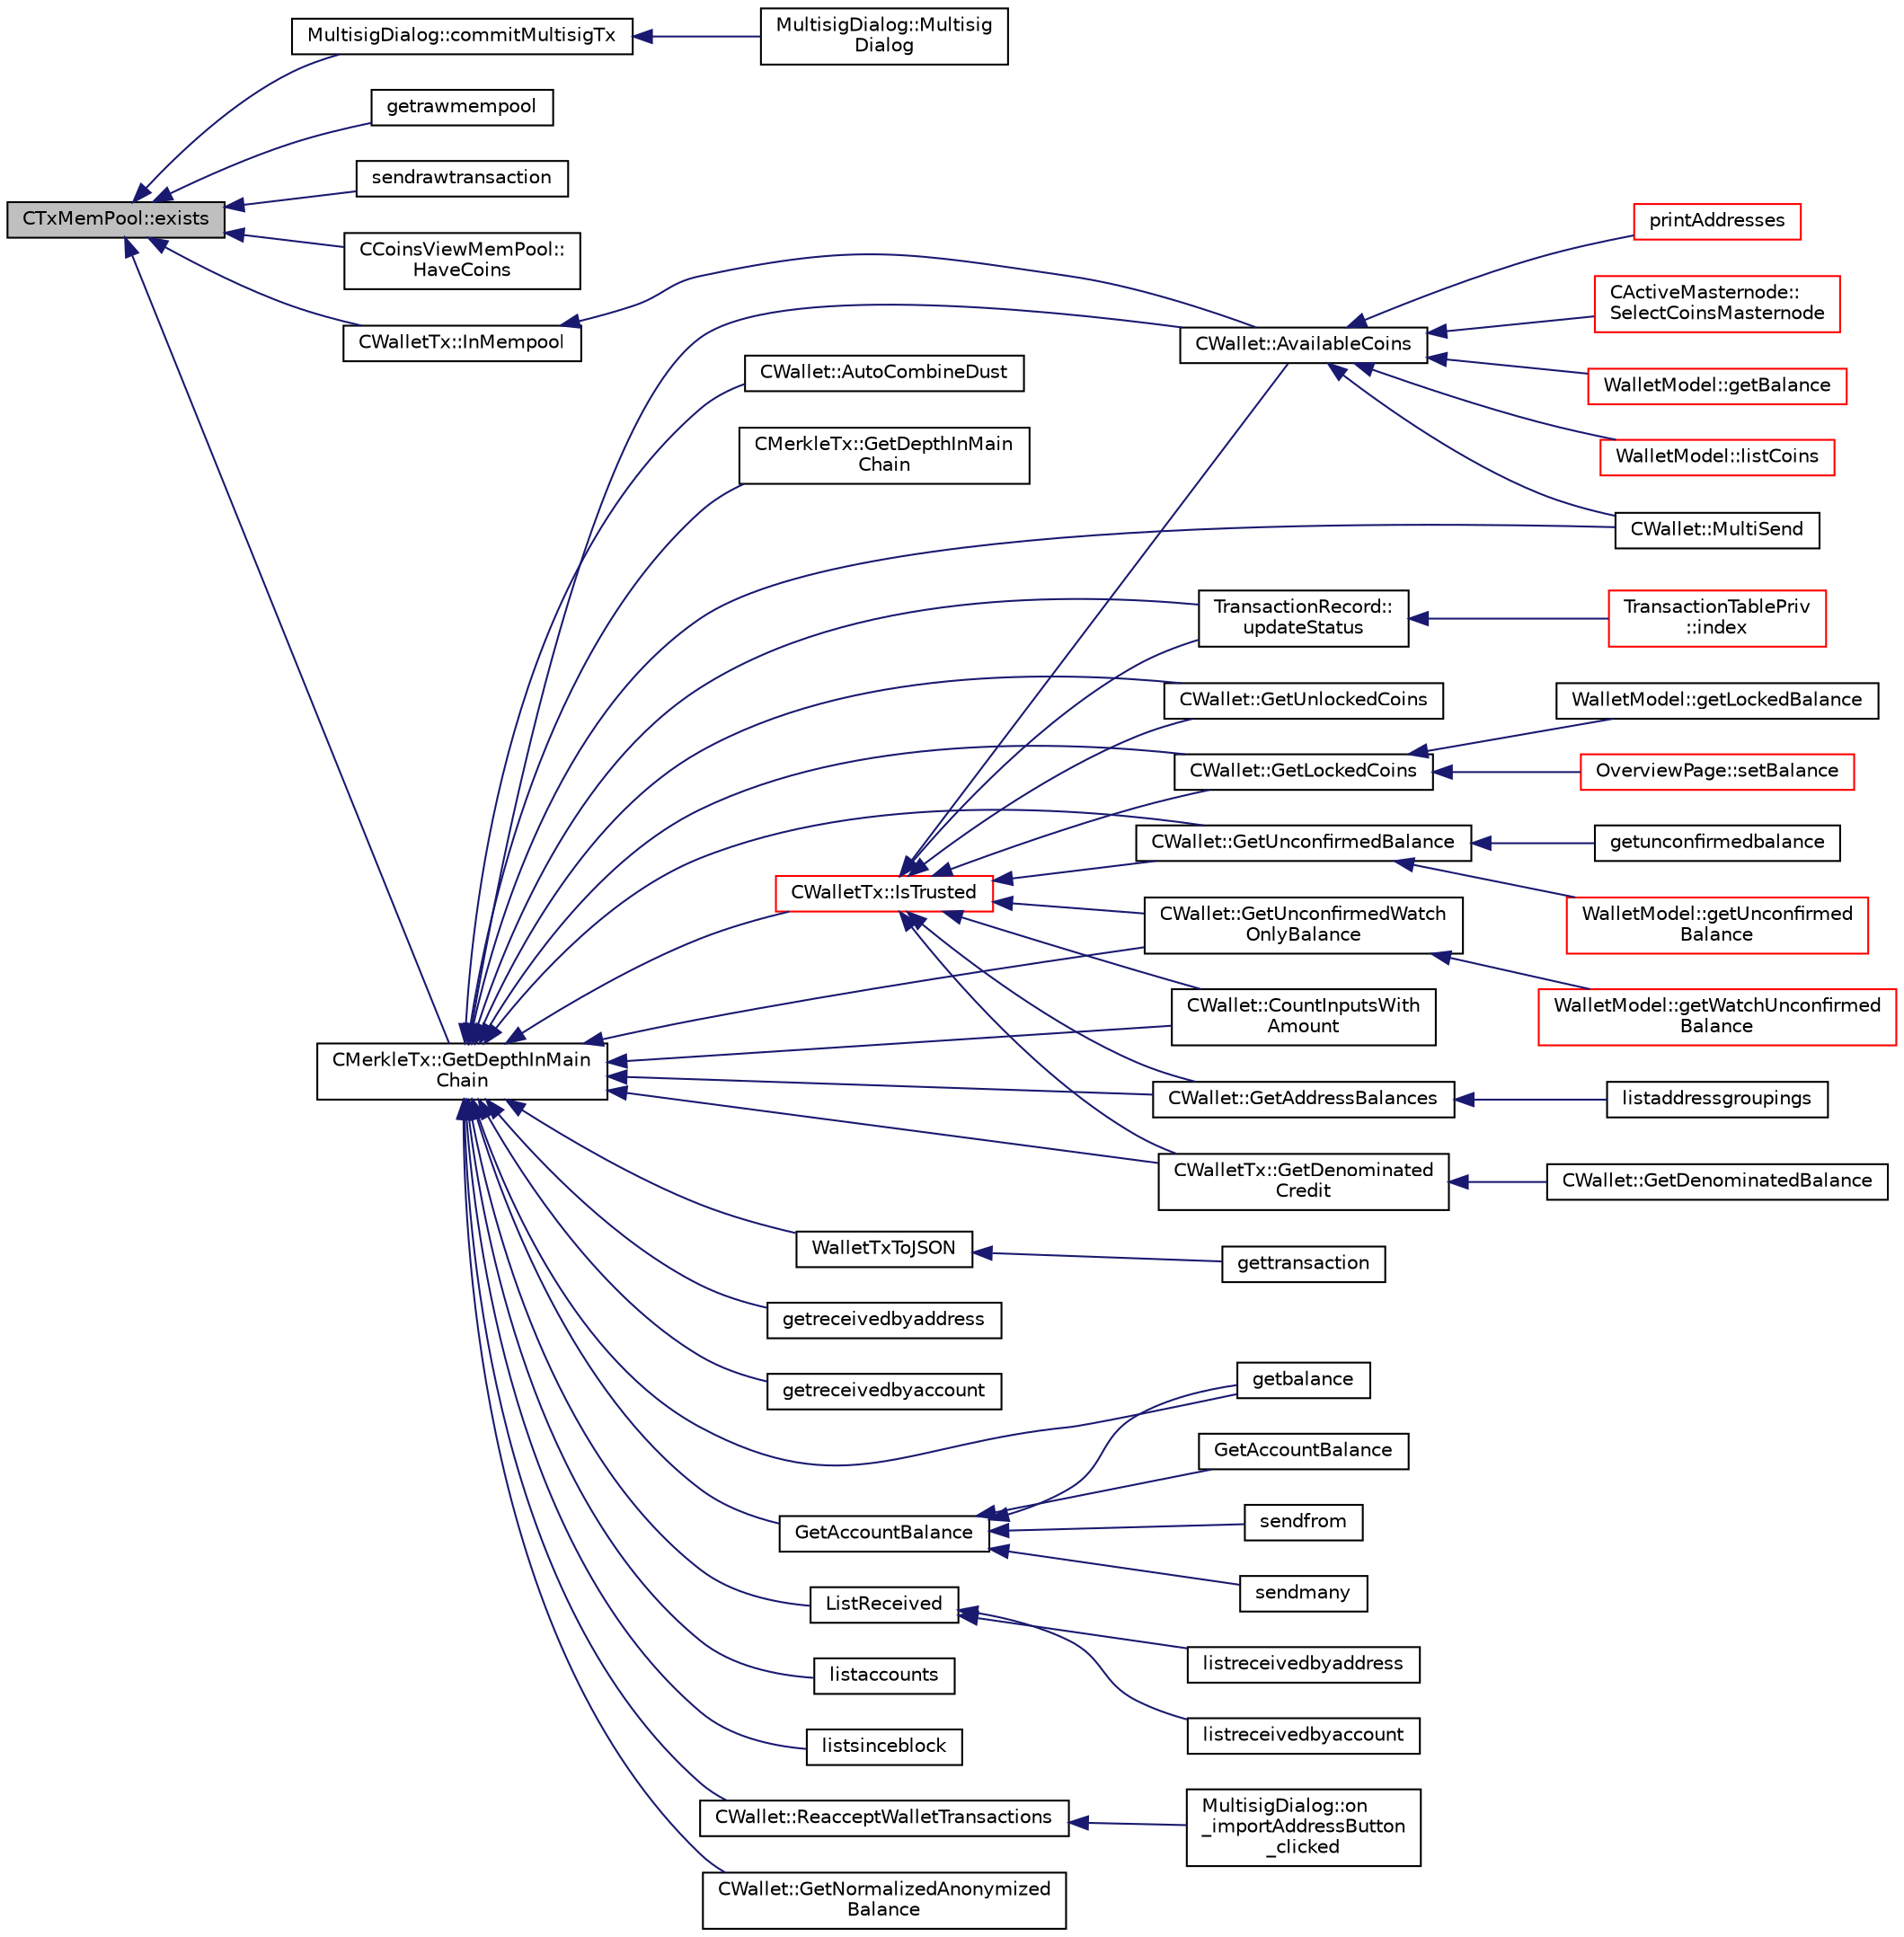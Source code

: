digraph "CTxMemPool::exists"
{
  edge [fontname="Helvetica",fontsize="10",labelfontname="Helvetica",labelfontsize="10"];
  node [fontname="Helvetica",fontsize="10",shape=record];
  rankdir="LR";
  Node110 [label="CTxMemPool::exists",height=0.2,width=0.4,color="black", fillcolor="grey75", style="filled", fontcolor="black"];
  Node110 -> Node111 [dir="back",color="midnightblue",fontsize="10",style="solid",fontname="Helvetica"];
  Node111 [label="MultisigDialog::commitMultisigTx",height=0.2,width=0.4,color="black", fillcolor="white", style="filled",URL="$class_multisig_dialog.html#a4b8f46adc64493a801bffb464b7c09ea"];
  Node111 -> Node112 [dir="back",color="midnightblue",fontsize="10",style="solid",fontname="Helvetica"];
  Node112 [label="MultisigDialog::Multisig\lDialog",height=0.2,width=0.4,color="black", fillcolor="white", style="filled",URL="$class_multisig_dialog.html#af8ff2a9f6dc05a9468d955cb428c6474"];
  Node110 -> Node113 [dir="back",color="midnightblue",fontsize="10",style="solid",fontname="Helvetica"];
  Node113 [label="getrawmempool",height=0.2,width=0.4,color="black", fillcolor="white", style="filled",URL="$rpcblockchain_8cpp.html#a6ba5d2c76833bd2f10be0e95ded53037"];
  Node110 -> Node114 [dir="back",color="midnightblue",fontsize="10",style="solid",fontname="Helvetica"];
  Node114 [label="sendrawtransaction",height=0.2,width=0.4,color="black", fillcolor="white", style="filled",URL="$rpcrawtransaction_8cpp.html#ad5aad44f890060f42efb49acf349511e"];
  Node110 -> Node115 [dir="back",color="midnightblue",fontsize="10",style="solid",fontname="Helvetica"];
  Node115 [label="CCoinsViewMemPool::\lHaveCoins",height=0.2,width=0.4,color="black", fillcolor="white", style="filled",URL="$class_c_coins_view_mem_pool.html#a2c5900448dc5570053060686ad1f014b",tooltip="Just check whether we have data for a given txid. "];
  Node110 -> Node116 [dir="back",color="midnightblue",fontsize="10",style="solid",fontname="Helvetica"];
  Node116 [label="CWalletTx::InMempool",height=0.2,width=0.4,color="black", fillcolor="white", style="filled",URL="$group__map_wallet.html#gae4af382e1eeba62ee7e84100c7234f23"];
  Node116 -> Node117 [dir="back",color="midnightblue",fontsize="10",style="solid",fontname="Helvetica"];
  Node117 [label="CWallet::AvailableCoins",height=0.2,width=0.4,color="black", fillcolor="white", style="filled",URL="$group___actions.html#ga8110e889be0f5915104e07bfe3839c68",tooltip="populate vCoins with vector of available COutputs. "];
  Node117 -> Node118 [dir="back",color="midnightblue",fontsize="10",style="solid",fontname="Helvetica"];
  Node118 [label="CActiveMasternode::\lSelectCoinsMasternode",height=0.2,width=0.4,color="red", fillcolor="white", style="filled",URL="$class_c_active_masternode.html#ac4fc5fb1681bf0a0f3d30e706fb0577a"];
  Node117 -> Node125 [dir="back",color="midnightblue",fontsize="10",style="solid",fontname="Helvetica"];
  Node125 [label="WalletModel::getBalance",height=0.2,width=0.4,color="red", fillcolor="white", style="filled",URL="$class_wallet_model.html#a4d2cb225a19b89c64f4b5d81faf89beb"];
  Node117 -> Node138 [dir="back",color="midnightblue",fontsize="10",style="solid",fontname="Helvetica"];
  Node138 [label="WalletModel::listCoins",height=0.2,width=0.4,color="red", fillcolor="white", style="filled",URL="$class_wallet_model.html#ae5ce26bba42701b45de766ef11cc9a47"];
  Node117 -> Node149 [dir="back",color="midnightblue",fontsize="10",style="solid",fontname="Helvetica"];
  Node149 [label="printAddresses",height=0.2,width=0.4,color="red", fillcolor="white", style="filled",URL="$rpcwallet_8cpp.html#a4360b9e906ccc9414a35fc6cdc1f4517"];
  Node117 -> Node151 [dir="back",color="midnightblue",fontsize="10",style="solid",fontname="Helvetica"];
  Node151 [label="CWallet::MultiSend",height=0.2,width=0.4,color="black", fillcolor="white", style="filled",URL="$class_c_wallet.html#ace77e9b4ffcfdbc61a327d02168620a2"];
  Node110 -> Node152 [dir="back",color="midnightblue",fontsize="10",style="solid",fontname="Helvetica"];
  Node152 [label="CMerkleTx::GetDepthInMain\lChain",height=0.2,width=0.4,color="black", fillcolor="white", style="filled",URL="$class_c_merkle_tx.html#a5bf3a355593ecce5799de92d013149b1",tooltip="Return depth of transaction in blockchain: -1 : not in blockchain, and not in memory pool (conflicted..."];
  Node152 -> Node153 [dir="back",color="midnightblue",fontsize="10",style="solid",fontname="Helvetica"];
  Node153 [label="TransactionRecord::\lupdateStatus",height=0.2,width=0.4,color="black", fillcolor="white", style="filled",URL="$class_transaction_record.html#a9b643dd885a790ae511705a1446556be",tooltip="Update status from core wallet tx. "];
  Node153 -> Node154 [dir="back",color="midnightblue",fontsize="10",style="solid",fontname="Helvetica"];
  Node154 [label="TransactionTablePriv\l::index",height=0.2,width=0.4,color="red", fillcolor="white", style="filled",URL="$class_transaction_table_priv.html#ac692aa6aa7820e80accc971c70e0fae5"];
  Node152 -> Node166 [dir="back",color="midnightblue",fontsize="10",style="solid",fontname="Helvetica"];
  Node166 [label="WalletTxToJSON",height=0.2,width=0.4,color="black", fillcolor="white", style="filled",URL="$rpcwallet_8cpp.html#a28e51f3edfce43e075603e9e315f40c4"];
  Node166 -> Node167 [dir="back",color="midnightblue",fontsize="10",style="solid",fontname="Helvetica"];
  Node167 [label="gettransaction",height=0.2,width=0.4,color="black", fillcolor="white", style="filled",URL="$rpcwallet_8cpp.html#a845c15a1402787fcf2cc021111ea89f5"];
  Node152 -> Node168 [dir="back",color="midnightblue",fontsize="10",style="solid",fontname="Helvetica"];
  Node168 [label="getreceivedbyaddress",height=0.2,width=0.4,color="black", fillcolor="white", style="filled",URL="$rpcwallet_8cpp.html#abbb6475509aa2e69844f0b3a8bcb422a"];
  Node152 -> Node169 [dir="back",color="midnightblue",fontsize="10",style="solid",fontname="Helvetica"];
  Node169 [label="getreceivedbyaccount",height=0.2,width=0.4,color="black", fillcolor="white", style="filled",URL="$rpcwallet_8cpp.html#a07526be5270b0e55b4a0b79c01205f3d"];
  Node152 -> Node170 [dir="back",color="midnightblue",fontsize="10",style="solid",fontname="Helvetica"];
  Node170 [label="GetAccountBalance",height=0.2,width=0.4,color="black", fillcolor="white", style="filled",URL="$rpcwallet_8cpp.html#a5dd4970f17f0d3a59169b7fe82390d75"];
  Node170 -> Node171 [dir="back",color="midnightblue",fontsize="10",style="solid",fontname="Helvetica"];
  Node171 [label="GetAccountBalance",height=0.2,width=0.4,color="black", fillcolor="white", style="filled",URL="$rpcwallet_8cpp.html#a5412d8eb7f083abd527240461e8c2046"];
  Node170 -> Node172 [dir="back",color="midnightblue",fontsize="10",style="solid",fontname="Helvetica"];
  Node172 [label="getbalance",height=0.2,width=0.4,color="black", fillcolor="white", style="filled",URL="$rpcwallet_8cpp.html#a1fdcef480c78c033eb587bd442ec305f"];
  Node170 -> Node173 [dir="back",color="midnightblue",fontsize="10",style="solid",fontname="Helvetica"];
  Node173 [label="sendfrom",height=0.2,width=0.4,color="black", fillcolor="white", style="filled",URL="$rpcwallet_8cpp.html#a845eaefd9ec7752b1145c183205524d0"];
  Node170 -> Node174 [dir="back",color="midnightblue",fontsize="10",style="solid",fontname="Helvetica"];
  Node174 [label="sendmany",height=0.2,width=0.4,color="black", fillcolor="white", style="filled",URL="$rpcwallet_8cpp.html#adeb5f23f20fb4e589dab23cadf75c92d"];
  Node152 -> Node172 [dir="back",color="midnightblue",fontsize="10",style="solid",fontname="Helvetica"];
  Node152 -> Node175 [dir="back",color="midnightblue",fontsize="10",style="solid",fontname="Helvetica"];
  Node175 [label="ListReceived",height=0.2,width=0.4,color="black", fillcolor="white", style="filled",URL="$rpcwallet_8cpp.html#a0cc958f67a8d6d0002cb4fee19eddb5c"];
  Node175 -> Node176 [dir="back",color="midnightblue",fontsize="10",style="solid",fontname="Helvetica"];
  Node176 [label="listreceivedbyaddress",height=0.2,width=0.4,color="black", fillcolor="white", style="filled",URL="$rpcwallet_8cpp.html#a34b36ceb4a7e36e0dab24cf675c49da5"];
  Node175 -> Node177 [dir="back",color="midnightblue",fontsize="10",style="solid",fontname="Helvetica"];
  Node177 [label="listreceivedbyaccount",height=0.2,width=0.4,color="black", fillcolor="white", style="filled",URL="$rpcwallet_8cpp.html#ab7e240a25a3d2d30ffb65bdfdfa082eb"];
  Node152 -> Node178 [dir="back",color="midnightblue",fontsize="10",style="solid",fontname="Helvetica"];
  Node178 [label="listaccounts",height=0.2,width=0.4,color="black", fillcolor="white", style="filled",URL="$rpcwallet_8cpp.html#a0cd5dc1112a6c6d5a29a381cd7967fc5"];
  Node152 -> Node179 [dir="back",color="midnightblue",fontsize="10",style="solid",fontname="Helvetica"];
  Node179 [label="listsinceblock",height=0.2,width=0.4,color="black", fillcolor="white", style="filled",URL="$rpcwallet_8cpp.html#a53cf4975a89f414ef3bd180f6b4773cd"];
  Node152 -> Node180 [dir="back",color="midnightblue",fontsize="10",style="solid",fontname="Helvetica"];
  Node180 [label="CWallet::ReacceptWalletTransactions",height=0.2,width=0.4,color="black", fillcolor="white", style="filled",URL="$group__map_wallet.html#ga796c23450c8482e10e0c75ae5c1fa8ed"];
  Node180 -> Node181 [dir="back",color="midnightblue",fontsize="10",style="solid",fontname="Helvetica"];
  Node181 [label="MultisigDialog::on\l_importAddressButton\l_clicked",height=0.2,width=0.4,color="black", fillcolor="white", style="filled",URL="$class_multisig_dialog.html#acd1dfe3a52a5a91b31f8042a119c7618"];
  Node152 -> Node182 [dir="back",color="midnightblue",fontsize="10",style="solid",fontname="Helvetica"];
  Node182 [label="CWallet::GetUnlockedCoins",height=0.2,width=0.4,color="black", fillcolor="white", style="filled",URL="$group___actions.html#gac53ff383877722c629056bbefa74e846"];
  Node152 -> Node183 [dir="back",color="midnightblue",fontsize="10",style="solid",fontname="Helvetica"];
  Node183 [label="CWallet::GetLockedCoins",height=0.2,width=0.4,color="black", fillcolor="white", style="filled",URL="$group___actions.html#ga6e44b124ff5bb788fc9f54bb9a557a87"];
  Node183 -> Node184 [dir="back",color="midnightblue",fontsize="10",style="solid",fontname="Helvetica"];
  Node184 [label="OverviewPage::setBalance",height=0.2,width=0.4,color="red", fillcolor="white", style="filled",URL="$class_overview_page.html#a93fac198949a3e71a92a3f67ee5753a1"];
  Node183 -> Node186 [dir="back",color="midnightblue",fontsize="10",style="solid",fontname="Helvetica"];
  Node186 [label="WalletModel::getLockedBalance",height=0.2,width=0.4,color="black", fillcolor="white", style="filled",URL="$class_wallet_model.html#a0fccd88511bce41f226c1c41604347c3"];
  Node152 -> Node187 [dir="back",color="midnightblue",fontsize="10",style="solid",fontname="Helvetica"];
  Node187 [label="CWallet::GetNormalizedAnonymized\lBalance",height=0.2,width=0.4,color="black", fillcolor="white", style="filled",URL="$group___actions.html#ga24e9c793a438c84b48811bd5b7d4edc6"];
  Node152 -> Node188 [dir="back",color="midnightblue",fontsize="10",style="solid",fontname="Helvetica"];
  Node188 [label="CWallet::GetUnconfirmedBalance",height=0.2,width=0.4,color="black", fillcolor="white", style="filled",URL="$group___actions.html#ga6e6e1497535d499242c2f2a76d1cbe63"];
  Node188 -> Node189 [dir="back",color="midnightblue",fontsize="10",style="solid",fontname="Helvetica"];
  Node189 [label="WalletModel::getUnconfirmed\lBalance",height=0.2,width=0.4,color="red", fillcolor="white", style="filled",URL="$class_wallet_model.html#a5028f20a33e0d17942abeea537916736"];
  Node188 -> Node190 [dir="back",color="midnightblue",fontsize="10",style="solid",fontname="Helvetica"];
  Node190 [label="getunconfirmedbalance",height=0.2,width=0.4,color="black", fillcolor="white", style="filled",URL="$rpcwallet_8cpp.html#a1f1b55cadcfbec4545b754b35d09032b"];
  Node152 -> Node191 [dir="back",color="midnightblue",fontsize="10",style="solid",fontname="Helvetica"];
  Node191 [label="CWallet::GetUnconfirmedWatch\lOnlyBalance",height=0.2,width=0.4,color="black", fillcolor="white", style="filled",URL="$group___actions.html#gab0c110f14f0429f9de594b2293837621"];
  Node191 -> Node192 [dir="back",color="midnightblue",fontsize="10",style="solid",fontname="Helvetica"];
  Node192 [label="WalletModel::getWatchUnconfirmed\lBalance",height=0.2,width=0.4,color="red", fillcolor="white", style="filled",URL="$class_wallet_model.html#a691b35afd9aff056e1398fd057691ff1"];
  Node152 -> Node117 [dir="back",color="midnightblue",fontsize="10",style="solid",fontname="Helvetica"];
  Node152 -> Node193 [dir="back",color="midnightblue",fontsize="10",style="solid",fontname="Helvetica"];
  Node193 [label="CWallet::CountInputsWith\lAmount",height=0.2,width=0.4,color="black", fillcolor="white", style="filled",URL="$group___actions.html#ga6ab79abf1aba845254fe5969731ba2ad"];
  Node152 -> Node194 [dir="back",color="midnightblue",fontsize="10",style="solid",fontname="Helvetica"];
  Node194 [label="CWallet::GetAddressBalances",height=0.2,width=0.4,color="black", fillcolor="white", style="filled",URL="$group___actions.html#gadf2b4ac337ddb271555985cec82e43e6"];
  Node194 -> Node195 [dir="back",color="midnightblue",fontsize="10",style="solid",fontname="Helvetica"];
  Node195 [label="listaddressgroupings",height=0.2,width=0.4,color="black", fillcolor="white", style="filled",URL="$rpcwallet_8cpp.html#a6be618acd7a7b1fb454dacbf24294317"];
  Node152 -> Node196 [dir="back",color="midnightblue",fontsize="10",style="solid",fontname="Helvetica"];
  Node196 [label="CWallet::AutoCombineDust",height=0.2,width=0.4,color="black", fillcolor="white", style="filled",URL="$class_c_wallet.html#a48b1e3fba569989535063b9b5308aa9e"];
  Node152 -> Node151 [dir="back",color="midnightblue",fontsize="10",style="solid",fontname="Helvetica"];
  Node152 -> Node197 [dir="back",color="midnightblue",fontsize="10",style="solid",fontname="Helvetica"];
  Node197 [label="CMerkleTx::GetDepthInMain\lChain",height=0.2,width=0.4,color="black", fillcolor="white", style="filled",URL="$class_c_merkle_tx.html#a62f6cd33580ca300867f63ce8f49a072"];
  Node152 -> Node198 [dir="back",color="midnightblue",fontsize="10",style="solid",fontname="Helvetica"];
  Node198 [label="CWalletTx::GetDenominated\lCredit",height=0.2,width=0.4,color="black", fillcolor="white", style="filled",URL="$class_c_wallet_tx.html#add56840ebbe56702eeddbfda1870d628"];
  Node198 -> Node199 [dir="back",color="midnightblue",fontsize="10",style="solid",fontname="Helvetica"];
  Node199 [label="CWallet::GetDenominatedBalance",height=0.2,width=0.4,color="black", fillcolor="white", style="filled",URL="$group___actions.html#ga3d9f78bd52a2bd03a9e79c1a84e76cd7"];
  Node152 -> Node200 [dir="back",color="midnightblue",fontsize="10",style="solid",fontname="Helvetica"];
  Node200 [label="CWalletTx::IsTrusted",height=0.2,width=0.4,color="red", fillcolor="white", style="filled",URL="$class_c_wallet_tx.html#a71efb0d5b5def8ae00a1d74b8741bfcb"];
  Node200 -> Node153 [dir="back",color="midnightblue",fontsize="10",style="solid",fontname="Helvetica"];
  Node200 -> Node182 [dir="back",color="midnightblue",fontsize="10",style="solid",fontname="Helvetica"];
  Node200 -> Node183 [dir="back",color="midnightblue",fontsize="10",style="solid",fontname="Helvetica"];
  Node200 -> Node188 [dir="back",color="midnightblue",fontsize="10",style="solid",fontname="Helvetica"];
  Node200 -> Node191 [dir="back",color="midnightblue",fontsize="10",style="solid",fontname="Helvetica"];
  Node200 -> Node117 [dir="back",color="midnightblue",fontsize="10",style="solid",fontname="Helvetica"];
  Node200 -> Node193 [dir="back",color="midnightblue",fontsize="10",style="solid",fontname="Helvetica"];
  Node200 -> Node194 [dir="back",color="midnightblue",fontsize="10",style="solid",fontname="Helvetica"];
  Node200 -> Node198 [dir="back",color="midnightblue",fontsize="10",style="solid",fontname="Helvetica"];
}
